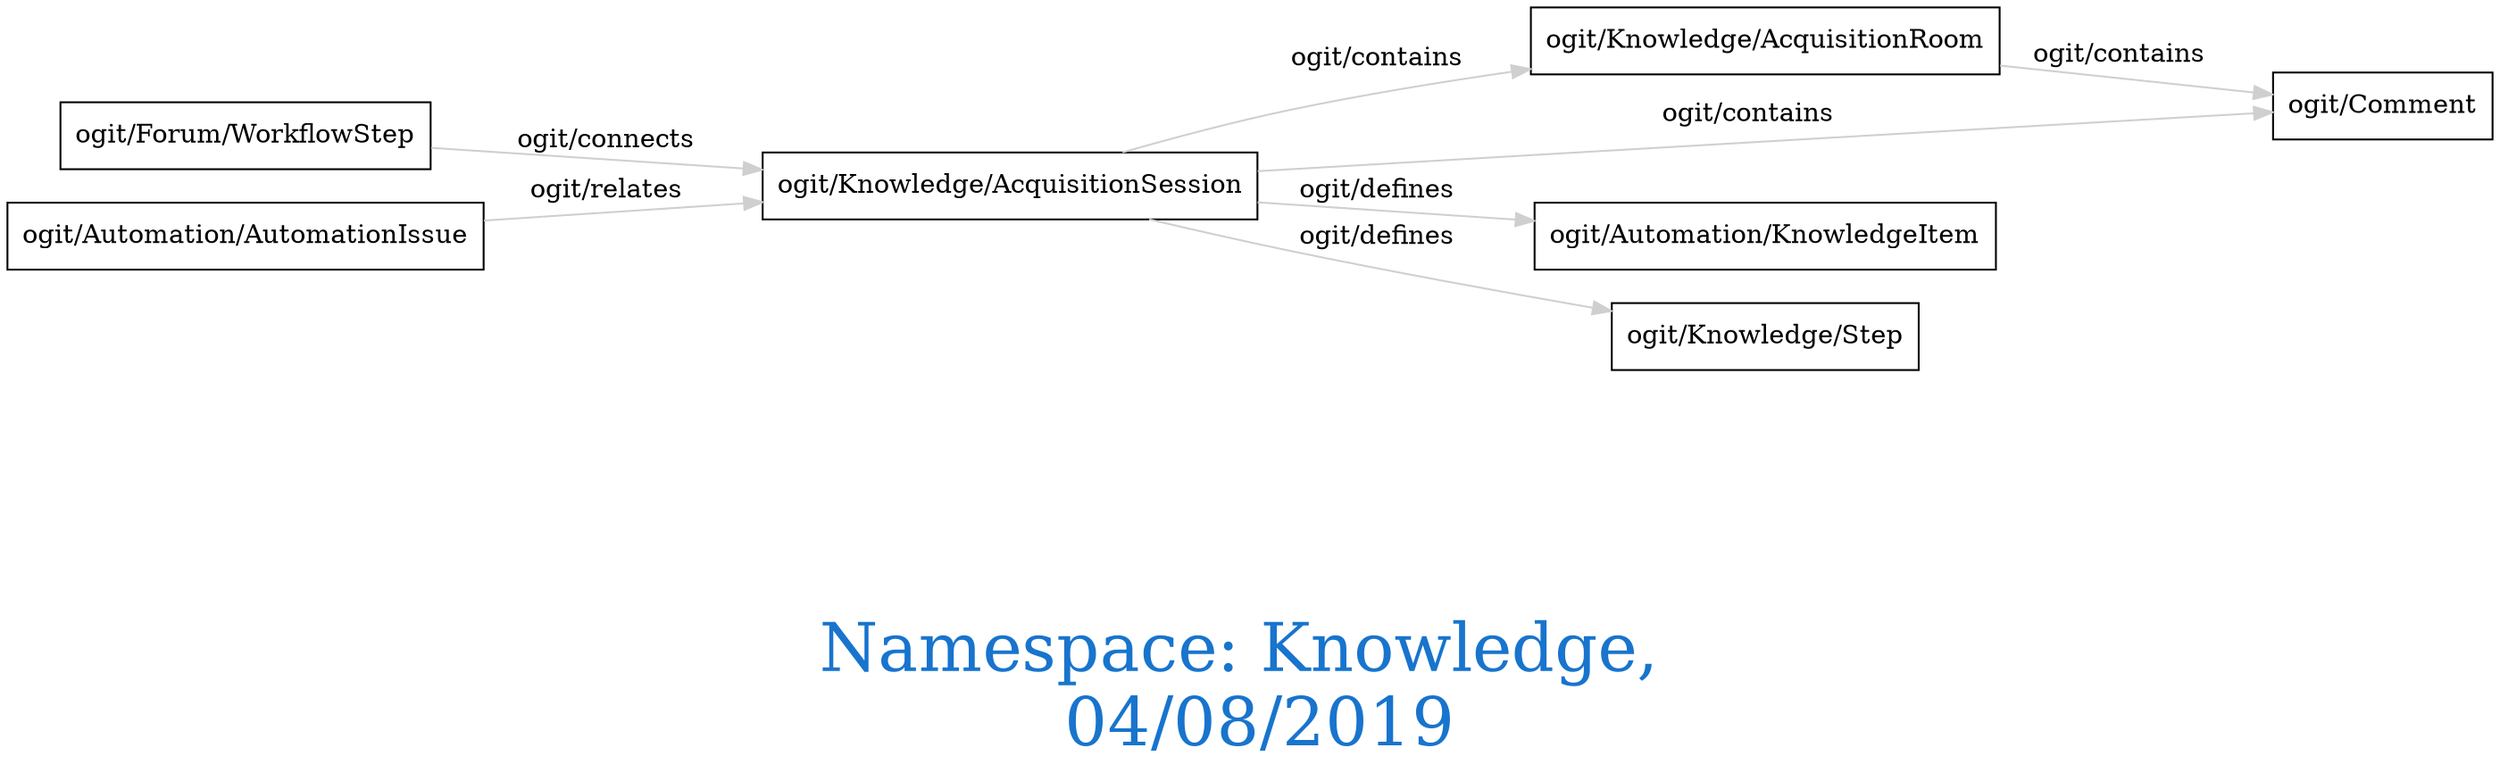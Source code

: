 digraph OGIT_ontology {
 graph [ rankdir= LR,fontsize = 36,
fontcolor= dodgerblue3,label = "\n\n\nNamespace: Knowledge, \n 04/08/2019"];
node[shape=polygon];
edge [  color="gray81"];

   "ogit/Knowledge/AcquisitionRoom" -> "ogit/Comment" [label="ogit/contains    "];
   "ogit/Knowledge/AcquisitionSession" -> "ogit/Comment" [label="ogit/contains    "];
   "ogit/Knowledge/AcquisitionSession" -> "ogit/Knowledge/AcquisitionRoom" [label="ogit/contains    "];
   "ogit/Knowledge/AcquisitionSession" -> "ogit/Automation/KnowledgeItem" [label="ogit/defines    "];
   "ogit/Knowledge/AcquisitionSession" -> "ogit/Knowledge/Step" [label="ogit/defines    "];
   "ogit/Forum/WorkflowStep" -> "ogit/Knowledge/AcquisitionSession" [label="ogit/connects    "];
   "ogit/Automation/AutomationIssue" -> "ogit/Knowledge/AcquisitionSession" [label="ogit/relates    "];
}

